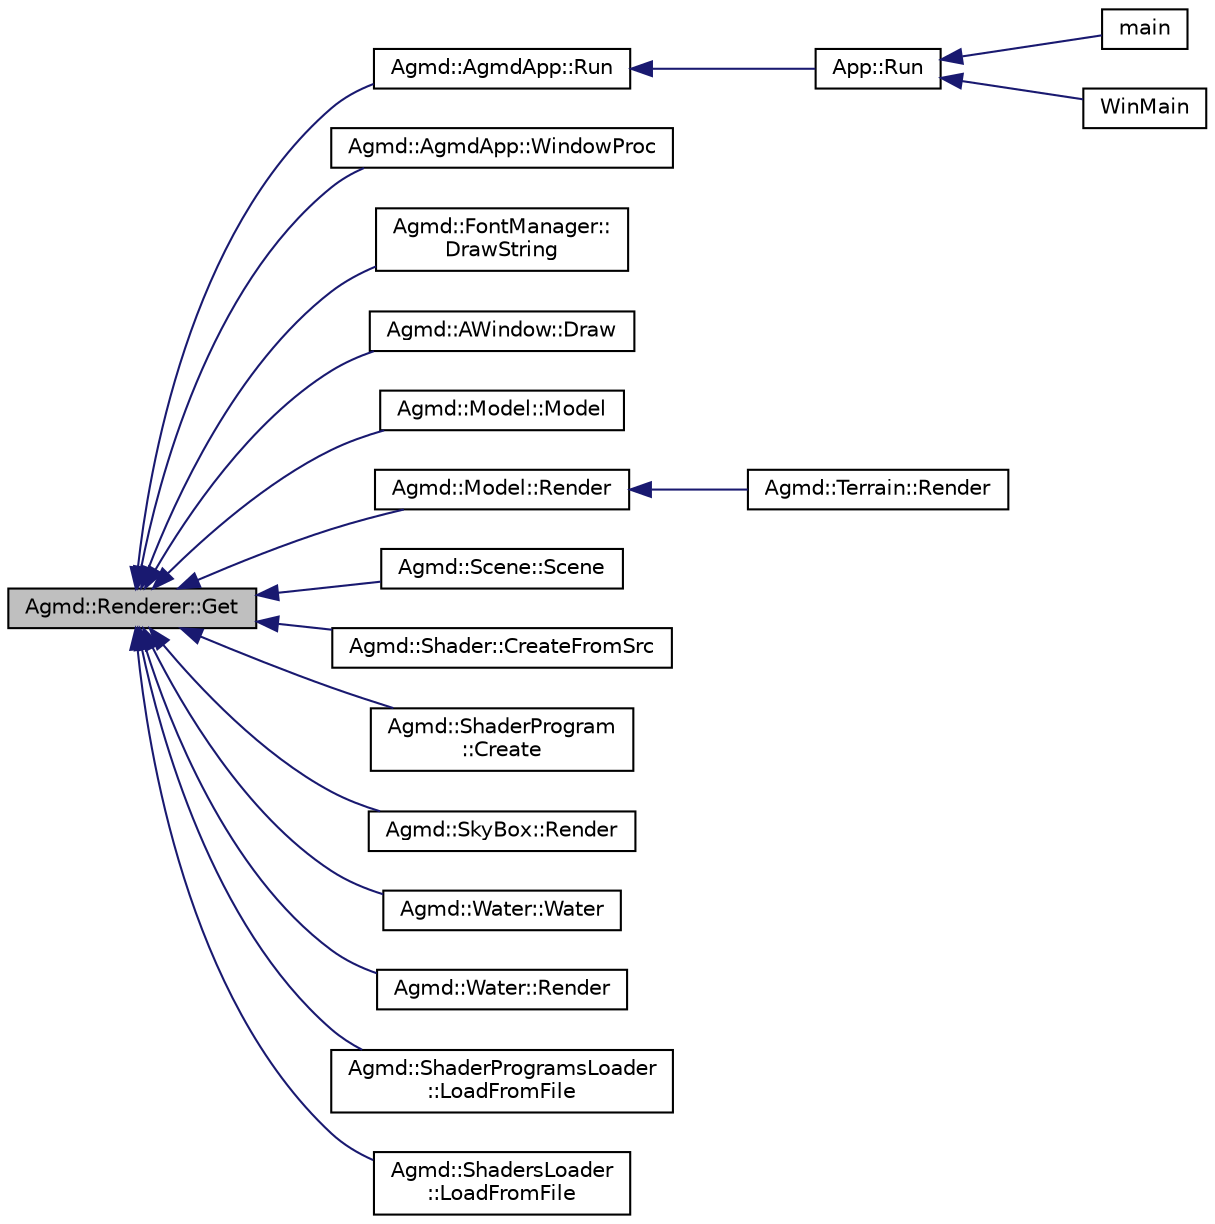digraph "Agmd::Renderer::Get"
{
  edge [fontname="Helvetica",fontsize="10",labelfontname="Helvetica",labelfontsize="10"];
  node [fontname="Helvetica",fontsize="10",shape=record];
  rankdir="LR";
  Node1 [label="Agmd::Renderer::Get",height=0.2,width=0.4,color="black", fillcolor="grey75", style="filled" fontcolor="black"];
  Node1 -> Node2 [dir="back",color="midnightblue",fontsize="10",style="solid",fontname="Helvetica"];
  Node2 [label="Agmd::AgmdApp::Run",height=0.2,width=0.4,color="black", fillcolor="white", style="filled",URL="$class_agmd_1_1_agmd_app.html#ae9893d63db9a73d8adee883fb0ea8282"];
  Node2 -> Node3 [dir="back",color="midnightblue",fontsize="10",style="solid",fontname="Helvetica"];
  Node3 [label="App::Run",height=0.2,width=0.4,color="black", fillcolor="white", style="filled",URL="$class_app.html#a92c5c3d8799fe937ea0179b4efb1f4d3"];
  Node3 -> Node4 [dir="back",color="midnightblue",fontsize="10",style="solid",fontname="Helvetica"];
  Node4 [label="main",height=0.2,width=0.4,color="black", fillcolor="white", style="filled",URL="$_demo_2main_8cpp.html#a3c04138a5bfe5d72780bb7e82a18e627"];
  Node3 -> Node5 [dir="back",color="midnightblue",fontsize="10",style="solid",fontname="Helvetica"];
  Node5 [label="WinMain",height=0.2,width=0.4,color="black", fillcolor="white", style="filled",URL="$_game_2main_8cpp.html#a86ddee2a3ae10699915c3d5b0eed1a33"];
  Node1 -> Node6 [dir="back",color="midnightblue",fontsize="10",style="solid",fontname="Helvetica"];
  Node6 [label="Agmd::AgmdApp::WindowProc",height=0.2,width=0.4,color="black", fillcolor="white", style="filled",URL="$class_agmd_1_1_agmd_app.html#a498fa9757edacc5ed5efc091ac219b25"];
  Node1 -> Node7 [dir="back",color="midnightblue",fontsize="10",style="solid",fontname="Helvetica"];
  Node7 [label="Agmd::FontManager::\lDrawString",height=0.2,width=0.4,color="black", fillcolor="white", style="filled",URL="$class_agmd_1_1_font_manager.html#a3dd0d062b1b992e349faf5d8cf7a6f2b"];
  Node1 -> Node8 [dir="back",color="midnightblue",fontsize="10",style="solid",fontname="Helvetica"];
  Node8 [label="Agmd::AWindow::Draw",height=0.2,width=0.4,color="black", fillcolor="white", style="filled",URL="$class_agmd_1_1_a_window.html#a93b410b17d973df5bb16ae0ddadb45bf"];
  Node1 -> Node9 [dir="back",color="midnightblue",fontsize="10",style="solid",fontname="Helvetica"];
  Node9 [label="Agmd::Model::Model",height=0.2,width=0.4,color="black", fillcolor="white", style="filled",URL="$class_agmd_1_1_model.html#abdcae4fdd7f7f7cdb0bf6442abbfb936"];
  Node1 -> Node10 [dir="back",color="midnightblue",fontsize="10",style="solid",fontname="Helvetica"];
  Node10 [label="Agmd::Model::Render",height=0.2,width=0.4,color="black", fillcolor="white", style="filled",URL="$class_agmd_1_1_model.html#a3339dd9b63bb58867c9c3a215c8d4e2f"];
  Node10 -> Node11 [dir="back",color="midnightblue",fontsize="10",style="solid",fontname="Helvetica"];
  Node11 [label="Agmd::Terrain::Render",height=0.2,width=0.4,color="black", fillcolor="white", style="filled",URL="$class_agmd_1_1_terrain.html#a9d096ccb5dfaa02e2595a8a29fc6b1de"];
  Node1 -> Node12 [dir="back",color="midnightblue",fontsize="10",style="solid",fontname="Helvetica"];
  Node12 [label="Agmd::Scene::Scene",height=0.2,width=0.4,color="black", fillcolor="white", style="filled",URL="$class_agmd_1_1_scene.html#a6b19eed0049231e84f9560c9ff19bdb8"];
  Node1 -> Node13 [dir="back",color="midnightblue",fontsize="10",style="solid",fontname="Helvetica"];
  Node13 [label="Agmd::Shader::CreateFromSrc",height=0.2,width=0.4,color="black", fillcolor="white", style="filled",URL="$class_agmd_1_1_shader.html#a2dc34f7d92749e837404ac3ef9c72736"];
  Node1 -> Node14 [dir="back",color="midnightblue",fontsize="10",style="solid",fontname="Helvetica"];
  Node14 [label="Agmd::ShaderProgram\l::Create",height=0.2,width=0.4,color="black", fillcolor="white", style="filled",URL="$class_agmd_1_1_shader_program.html#afcc519105b0c24a1da657d9d2abc0ed5"];
  Node1 -> Node15 [dir="back",color="midnightblue",fontsize="10",style="solid",fontname="Helvetica"];
  Node15 [label="Agmd::SkyBox::Render",height=0.2,width=0.4,color="black", fillcolor="white", style="filled",URL="$class_agmd_1_1_sky_box.html#a693474fc6f545526cfcdfb91e60c8464"];
  Node1 -> Node16 [dir="back",color="midnightblue",fontsize="10",style="solid",fontname="Helvetica"];
  Node16 [label="Agmd::Water::Water",height=0.2,width=0.4,color="black", fillcolor="white", style="filled",URL="$class_agmd_1_1_water.html#a2c58ae33c32399db1b33ea211e33b7fe"];
  Node1 -> Node17 [dir="back",color="midnightblue",fontsize="10",style="solid",fontname="Helvetica"];
  Node17 [label="Agmd::Water::Render",height=0.2,width=0.4,color="black", fillcolor="white", style="filled",URL="$class_agmd_1_1_water.html#ae7082c0a64de76be28da4c7835e8e73b"];
  Node1 -> Node18 [dir="back",color="midnightblue",fontsize="10",style="solid",fontname="Helvetica"];
  Node18 [label="Agmd::ShaderProgramsLoader\l::LoadFromFile",height=0.2,width=0.4,color="black", fillcolor="white", style="filled",URL="$class_agmd_1_1_shader_programs_loader.html#a38d58ed500a1678d9000e317dd038101"];
  Node1 -> Node19 [dir="back",color="midnightblue",fontsize="10",style="solid",fontname="Helvetica"];
  Node19 [label="Agmd::ShadersLoader\l::LoadFromFile",height=0.2,width=0.4,color="black", fillcolor="white", style="filled",URL="$class_agmd_1_1_shaders_loader.html#a0a75b8e31b200efb7e64f65d4ce773f3"];
}
